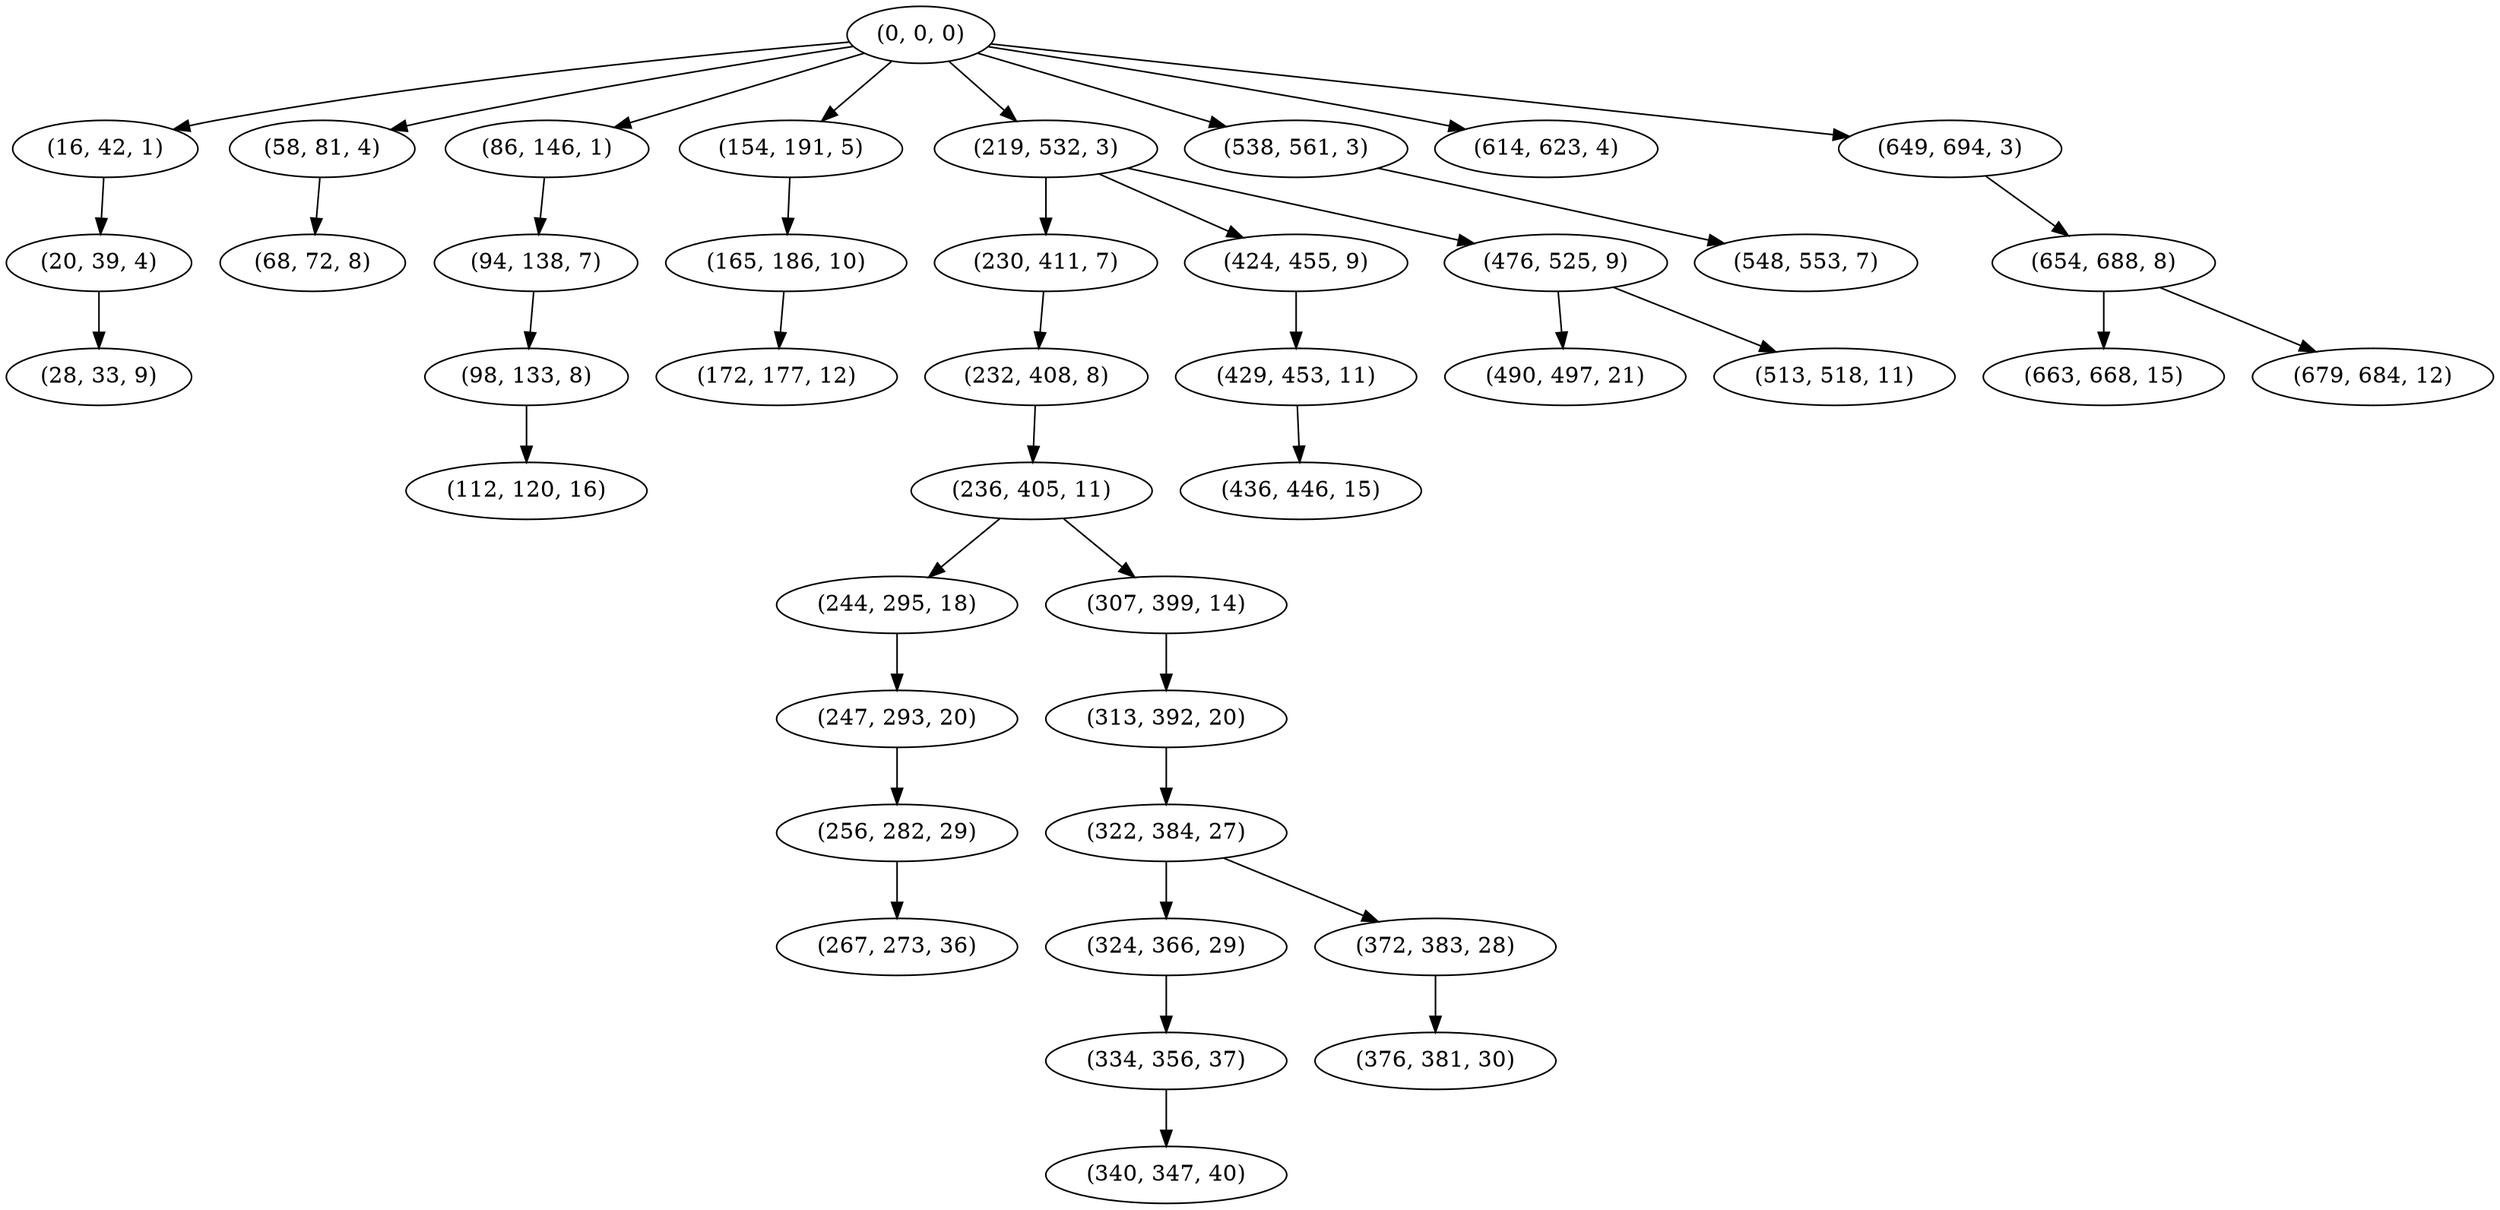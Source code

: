 digraph tree {
    "(0, 0, 0)";
    "(16, 42, 1)";
    "(20, 39, 4)";
    "(28, 33, 9)";
    "(58, 81, 4)";
    "(68, 72, 8)";
    "(86, 146, 1)";
    "(94, 138, 7)";
    "(98, 133, 8)";
    "(112, 120, 16)";
    "(154, 191, 5)";
    "(165, 186, 10)";
    "(172, 177, 12)";
    "(219, 532, 3)";
    "(230, 411, 7)";
    "(232, 408, 8)";
    "(236, 405, 11)";
    "(244, 295, 18)";
    "(247, 293, 20)";
    "(256, 282, 29)";
    "(267, 273, 36)";
    "(307, 399, 14)";
    "(313, 392, 20)";
    "(322, 384, 27)";
    "(324, 366, 29)";
    "(334, 356, 37)";
    "(340, 347, 40)";
    "(372, 383, 28)";
    "(376, 381, 30)";
    "(424, 455, 9)";
    "(429, 453, 11)";
    "(436, 446, 15)";
    "(476, 525, 9)";
    "(490, 497, 21)";
    "(513, 518, 11)";
    "(538, 561, 3)";
    "(548, 553, 7)";
    "(614, 623, 4)";
    "(649, 694, 3)";
    "(654, 688, 8)";
    "(663, 668, 15)";
    "(679, 684, 12)";
    "(0, 0, 0)" -> "(16, 42, 1)";
    "(0, 0, 0)" -> "(58, 81, 4)";
    "(0, 0, 0)" -> "(86, 146, 1)";
    "(0, 0, 0)" -> "(154, 191, 5)";
    "(0, 0, 0)" -> "(219, 532, 3)";
    "(0, 0, 0)" -> "(538, 561, 3)";
    "(0, 0, 0)" -> "(614, 623, 4)";
    "(0, 0, 0)" -> "(649, 694, 3)";
    "(16, 42, 1)" -> "(20, 39, 4)";
    "(20, 39, 4)" -> "(28, 33, 9)";
    "(58, 81, 4)" -> "(68, 72, 8)";
    "(86, 146, 1)" -> "(94, 138, 7)";
    "(94, 138, 7)" -> "(98, 133, 8)";
    "(98, 133, 8)" -> "(112, 120, 16)";
    "(154, 191, 5)" -> "(165, 186, 10)";
    "(165, 186, 10)" -> "(172, 177, 12)";
    "(219, 532, 3)" -> "(230, 411, 7)";
    "(219, 532, 3)" -> "(424, 455, 9)";
    "(219, 532, 3)" -> "(476, 525, 9)";
    "(230, 411, 7)" -> "(232, 408, 8)";
    "(232, 408, 8)" -> "(236, 405, 11)";
    "(236, 405, 11)" -> "(244, 295, 18)";
    "(236, 405, 11)" -> "(307, 399, 14)";
    "(244, 295, 18)" -> "(247, 293, 20)";
    "(247, 293, 20)" -> "(256, 282, 29)";
    "(256, 282, 29)" -> "(267, 273, 36)";
    "(307, 399, 14)" -> "(313, 392, 20)";
    "(313, 392, 20)" -> "(322, 384, 27)";
    "(322, 384, 27)" -> "(324, 366, 29)";
    "(322, 384, 27)" -> "(372, 383, 28)";
    "(324, 366, 29)" -> "(334, 356, 37)";
    "(334, 356, 37)" -> "(340, 347, 40)";
    "(372, 383, 28)" -> "(376, 381, 30)";
    "(424, 455, 9)" -> "(429, 453, 11)";
    "(429, 453, 11)" -> "(436, 446, 15)";
    "(476, 525, 9)" -> "(490, 497, 21)";
    "(476, 525, 9)" -> "(513, 518, 11)";
    "(538, 561, 3)" -> "(548, 553, 7)";
    "(649, 694, 3)" -> "(654, 688, 8)";
    "(654, 688, 8)" -> "(663, 668, 15)";
    "(654, 688, 8)" -> "(679, 684, 12)";
}
